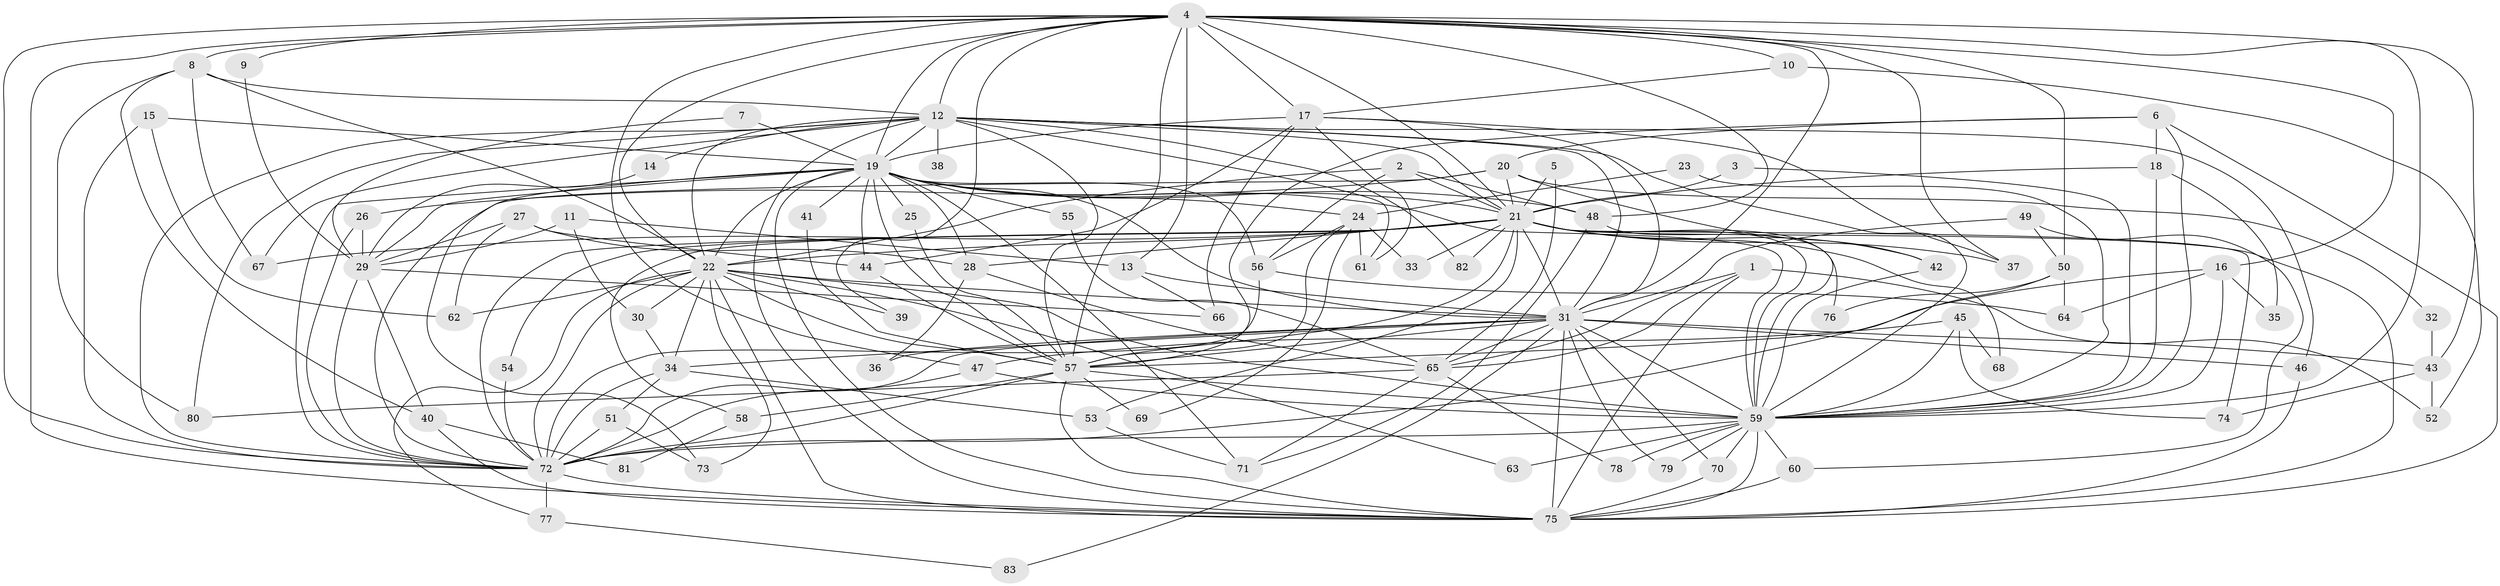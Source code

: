 // original degree distribution, {25: 0.021897810218978103, 19: 0.014598540145985401, 18: 0.014598540145985401, 27: 0.0072992700729927005, 29: 0.0072992700729927005, 26: 0.0072992700729927005, 5: 0.0364963503649635, 4: 0.0948905109489051, 3: 0.23357664233576642, 10: 0.0072992700729927005, 2: 0.5109489051094891, 8: 0.0072992700729927005, 6: 0.021897810218978103, 11: 0.0072992700729927005, 7: 0.0072992700729927005}
// Generated by graph-tools (version 1.1) at 2025/36/03/04/25 23:36:28]
// undirected, 83 vertices, 224 edges
graph export_dot {
  node [color=gray90,style=filled];
  1;
  2;
  3;
  4;
  5;
  6;
  7;
  8;
  9;
  10;
  11;
  12;
  13;
  14;
  15;
  16;
  17;
  18;
  19;
  20;
  21;
  22;
  23;
  24;
  25;
  26;
  27;
  28;
  29;
  30;
  31;
  32;
  33;
  34;
  35;
  36;
  37;
  38;
  39;
  40;
  41;
  42;
  43;
  44;
  45;
  46;
  47;
  48;
  49;
  50;
  51;
  52;
  53;
  54;
  55;
  56;
  57;
  58;
  59;
  60;
  61;
  62;
  63;
  64;
  65;
  66;
  67;
  68;
  69;
  70;
  71;
  72;
  73;
  74;
  75;
  76;
  77;
  78;
  79;
  80;
  81;
  82;
  83;
  1 -- 31 [weight=1.0];
  1 -- 52 [weight=1.0];
  1 -- 65 [weight=1.0];
  1 -- 75 [weight=1.0];
  2 -- 21 [weight=1.0];
  2 -- 22 [weight=1.0];
  2 -- 48 [weight=1.0];
  2 -- 56 [weight=1.0];
  3 -- 21 [weight=1.0];
  3 -- 59 [weight=1.0];
  4 -- 8 [weight=1.0];
  4 -- 9 [weight=1.0];
  4 -- 10 [weight=1.0];
  4 -- 12 [weight=1.0];
  4 -- 13 [weight=2.0];
  4 -- 16 [weight=1.0];
  4 -- 17 [weight=1.0];
  4 -- 19 [weight=1.0];
  4 -- 21 [weight=1.0];
  4 -- 22 [weight=1.0];
  4 -- 31 [weight=2.0];
  4 -- 37 [weight=1.0];
  4 -- 39 [weight=2.0];
  4 -- 43 [weight=1.0];
  4 -- 47 [weight=1.0];
  4 -- 48 [weight=1.0];
  4 -- 50 [weight=2.0];
  4 -- 57 [weight=1.0];
  4 -- 59 [weight=1.0];
  4 -- 72 [weight=1.0];
  4 -- 75 [weight=1.0];
  5 -- 21 [weight=1.0];
  5 -- 65 [weight=1.0];
  6 -- 18 [weight=1.0];
  6 -- 20 [weight=1.0];
  6 -- 57 [weight=1.0];
  6 -- 59 [weight=1.0];
  6 -- 75 [weight=1.0];
  7 -- 19 [weight=1.0];
  7 -- 29 [weight=1.0];
  8 -- 12 [weight=1.0];
  8 -- 22 [weight=1.0];
  8 -- 40 [weight=1.0];
  8 -- 67 [weight=1.0];
  8 -- 80 [weight=1.0];
  9 -- 29 [weight=1.0];
  10 -- 17 [weight=1.0];
  10 -- 52 [weight=1.0];
  11 -- 13 [weight=1.0];
  11 -- 29 [weight=1.0];
  11 -- 30 [weight=1.0];
  12 -- 14 [weight=1.0];
  12 -- 19 [weight=1.0];
  12 -- 21 [weight=2.0];
  12 -- 22 [weight=1.0];
  12 -- 31 [weight=1.0];
  12 -- 38 [weight=1.0];
  12 -- 46 [weight=1.0];
  12 -- 57 [weight=1.0];
  12 -- 59 [weight=1.0];
  12 -- 61 [weight=1.0];
  12 -- 67 [weight=1.0];
  12 -- 72 [weight=1.0];
  12 -- 75 [weight=1.0];
  12 -- 80 [weight=1.0];
  12 -- 82 [weight=1.0];
  13 -- 31 [weight=1.0];
  13 -- 66 [weight=1.0];
  14 -- 29 [weight=1.0];
  15 -- 19 [weight=1.0];
  15 -- 62 [weight=1.0];
  15 -- 72 [weight=1.0];
  16 -- 35 [weight=1.0];
  16 -- 57 [weight=1.0];
  16 -- 59 [weight=1.0];
  16 -- 64 [weight=1.0];
  17 -- 19 [weight=1.0];
  17 -- 31 [weight=1.0];
  17 -- 37 [weight=1.0];
  17 -- 44 [weight=1.0];
  17 -- 61 [weight=1.0];
  17 -- 66 [weight=1.0];
  18 -- 21 [weight=1.0];
  18 -- 35 [weight=1.0];
  18 -- 59 [weight=1.0];
  19 -- 21 [weight=1.0];
  19 -- 22 [weight=2.0];
  19 -- 24 [weight=1.0];
  19 -- 25 [weight=1.0];
  19 -- 28 [weight=1.0];
  19 -- 29 [weight=2.0];
  19 -- 31 [weight=1.0];
  19 -- 41 [weight=1.0];
  19 -- 44 [weight=1.0];
  19 -- 48 [weight=1.0];
  19 -- 55 [weight=1.0];
  19 -- 56 [weight=1.0];
  19 -- 57 [weight=1.0];
  19 -- 59 [weight=1.0];
  19 -- 71 [weight=1.0];
  19 -- 72 [weight=1.0];
  19 -- 73 [weight=2.0];
  19 -- 75 [weight=2.0];
  20 -- 21 [weight=1.0];
  20 -- 26 [weight=1.0];
  20 -- 32 [weight=1.0];
  20 -- 42 [weight=1.0];
  20 -- 72 [weight=1.0];
  21 -- 22 [weight=1.0];
  21 -- 28 [weight=1.0];
  21 -- 31 [weight=1.0];
  21 -- 33 [weight=1.0];
  21 -- 37 [weight=1.0];
  21 -- 42 [weight=1.0];
  21 -- 53 [weight=1.0];
  21 -- 54 [weight=1.0];
  21 -- 57 [weight=1.0];
  21 -- 58 [weight=1.0];
  21 -- 59 [weight=1.0];
  21 -- 67 [weight=1.0];
  21 -- 68 [weight=2.0];
  21 -- 72 [weight=2.0];
  21 -- 74 [weight=1.0];
  21 -- 75 [weight=1.0];
  21 -- 76 [weight=1.0];
  21 -- 82 [weight=1.0];
  22 -- 30 [weight=1.0];
  22 -- 31 [weight=1.0];
  22 -- 34 [weight=1.0];
  22 -- 39 [weight=1.0];
  22 -- 57 [weight=1.0];
  22 -- 59 [weight=1.0];
  22 -- 62 [weight=1.0];
  22 -- 63 [weight=1.0];
  22 -- 72 [weight=1.0];
  22 -- 73 [weight=1.0];
  22 -- 75 [weight=1.0];
  22 -- 77 [weight=1.0];
  23 -- 24 [weight=1.0];
  23 -- 59 [weight=1.0];
  24 -- 33 [weight=1.0];
  24 -- 56 [weight=1.0];
  24 -- 57 [weight=1.0];
  24 -- 61 [weight=1.0];
  24 -- 69 [weight=1.0];
  25 -- 57 [weight=1.0];
  26 -- 29 [weight=1.0];
  26 -- 72 [weight=1.0];
  27 -- 28 [weight=1.0];
  27 -- 29 [weight=1.0];
  27 -- 44 [weight=1.0];
  27 -- 62 [weight=1.0];
  28 -- 36 [weight=1.0];
  28 -- 65 [weight=1.0];
  29 -- 40 [weight=1.0];
  29 -- 66 [weight=1.0];
  29 -- 72 [weight=1.0];
  30 -- 34 [weight=1.0];
  31 -- 34 [weight=1.0];
  31 -- 36 [weight=1.0];
  31 -- 43 [weight=1.0];
  31 -- 46 [weight=1.0];
  31 -- 57 [weight=1.0];
  31 -- 59 [weight=1.0];
  31 -- 65 [weight=2.0];
  31 -- 70 [weight=1.0];
  31 -- 72 [weight=2.0];
  31 -- 75 [weight=3.0];
  31 -- 79 [weight=1.0];
  31 -- 83 [weight=1.0];
  32 -- 43 [weight=1.0];
  34 -- 51 [weight=1.0];
  34 -- 53 [weight=1.0];
  34 -- 72 [weight=1.0];
  40 -- 75 [weight=1.0];
  40 -- 81 [weight=1.0];
  41 -- 57 [weight=1.0];
  42 -- 59 [weight=1.0];
  43 -- 52 [weight=1.0];
  43 -- 74 [weight=1.0];
  44 -- 57 [weight=1.0];
  45 -- 47 [weight=1.0];
  45 -- 59 [weight=1.0];
  45 -- 68 [weight=1.0];
  45 -- 74 [weight=1.0];
  46 -- 75 [weight=1.0];
  47 -- 59 [weight=1.0];
  47 -- 72 [weight=1.0];
  48 -- 59 [weight=1.0];
  48 -- 71 [weight=1.0];
  49 -- 50 [weight=1.0];
  49 -- 60 [weight=1.0];
  49 -- 65 [weight=1.0];
  50 -- 64 [weight=1.0];
  50 -- 72 [weight=1.0];
  50 -- 76 [weight=1.0];
  51 -- 72 [weight=1.0];
  51 -- 73 [weight=1.0];
  53 -- 71 [weight=1.0];
  54 -- 72 [weight=1.0];
  55 -- 65 [weight=1.0];
  56 -- 64 [weight=1.0];
  56 -- 72 [weight=1.0];
  57 -- 58 [weight=1.0];
  57 -- 59 [weight=1.0];
  57 -- 69 [weight=1.0];
  57 -- 72 [weight=2.0];
  57 -- 75 [weight=1.0];
  58 -- 81 [weight=1.0];
  59 -- 60 [weight=2.0];
  59 -- 63 [weight=1.0];
  59 -- 70 [weight=1.0];
  59 -- 72 [weight=2.0];
  59 -- 75 [weight=1.0];
  59 -- 78 [weight=1.0];
  59 -- 79 [weight=1.0];
  60 -- 75 [weight=1.0];
  65 -- 71 [weight=1.0];
  65 -- 78 [weight=1.0];
  65 -- 80 [weight=1.0];
  70 -- 75 [weight=1.0];
  72 -- 75 [weight=1.0];
  72 -- 77 [weight=2.0];
  77 -- 83 [weight=1.0];
}
